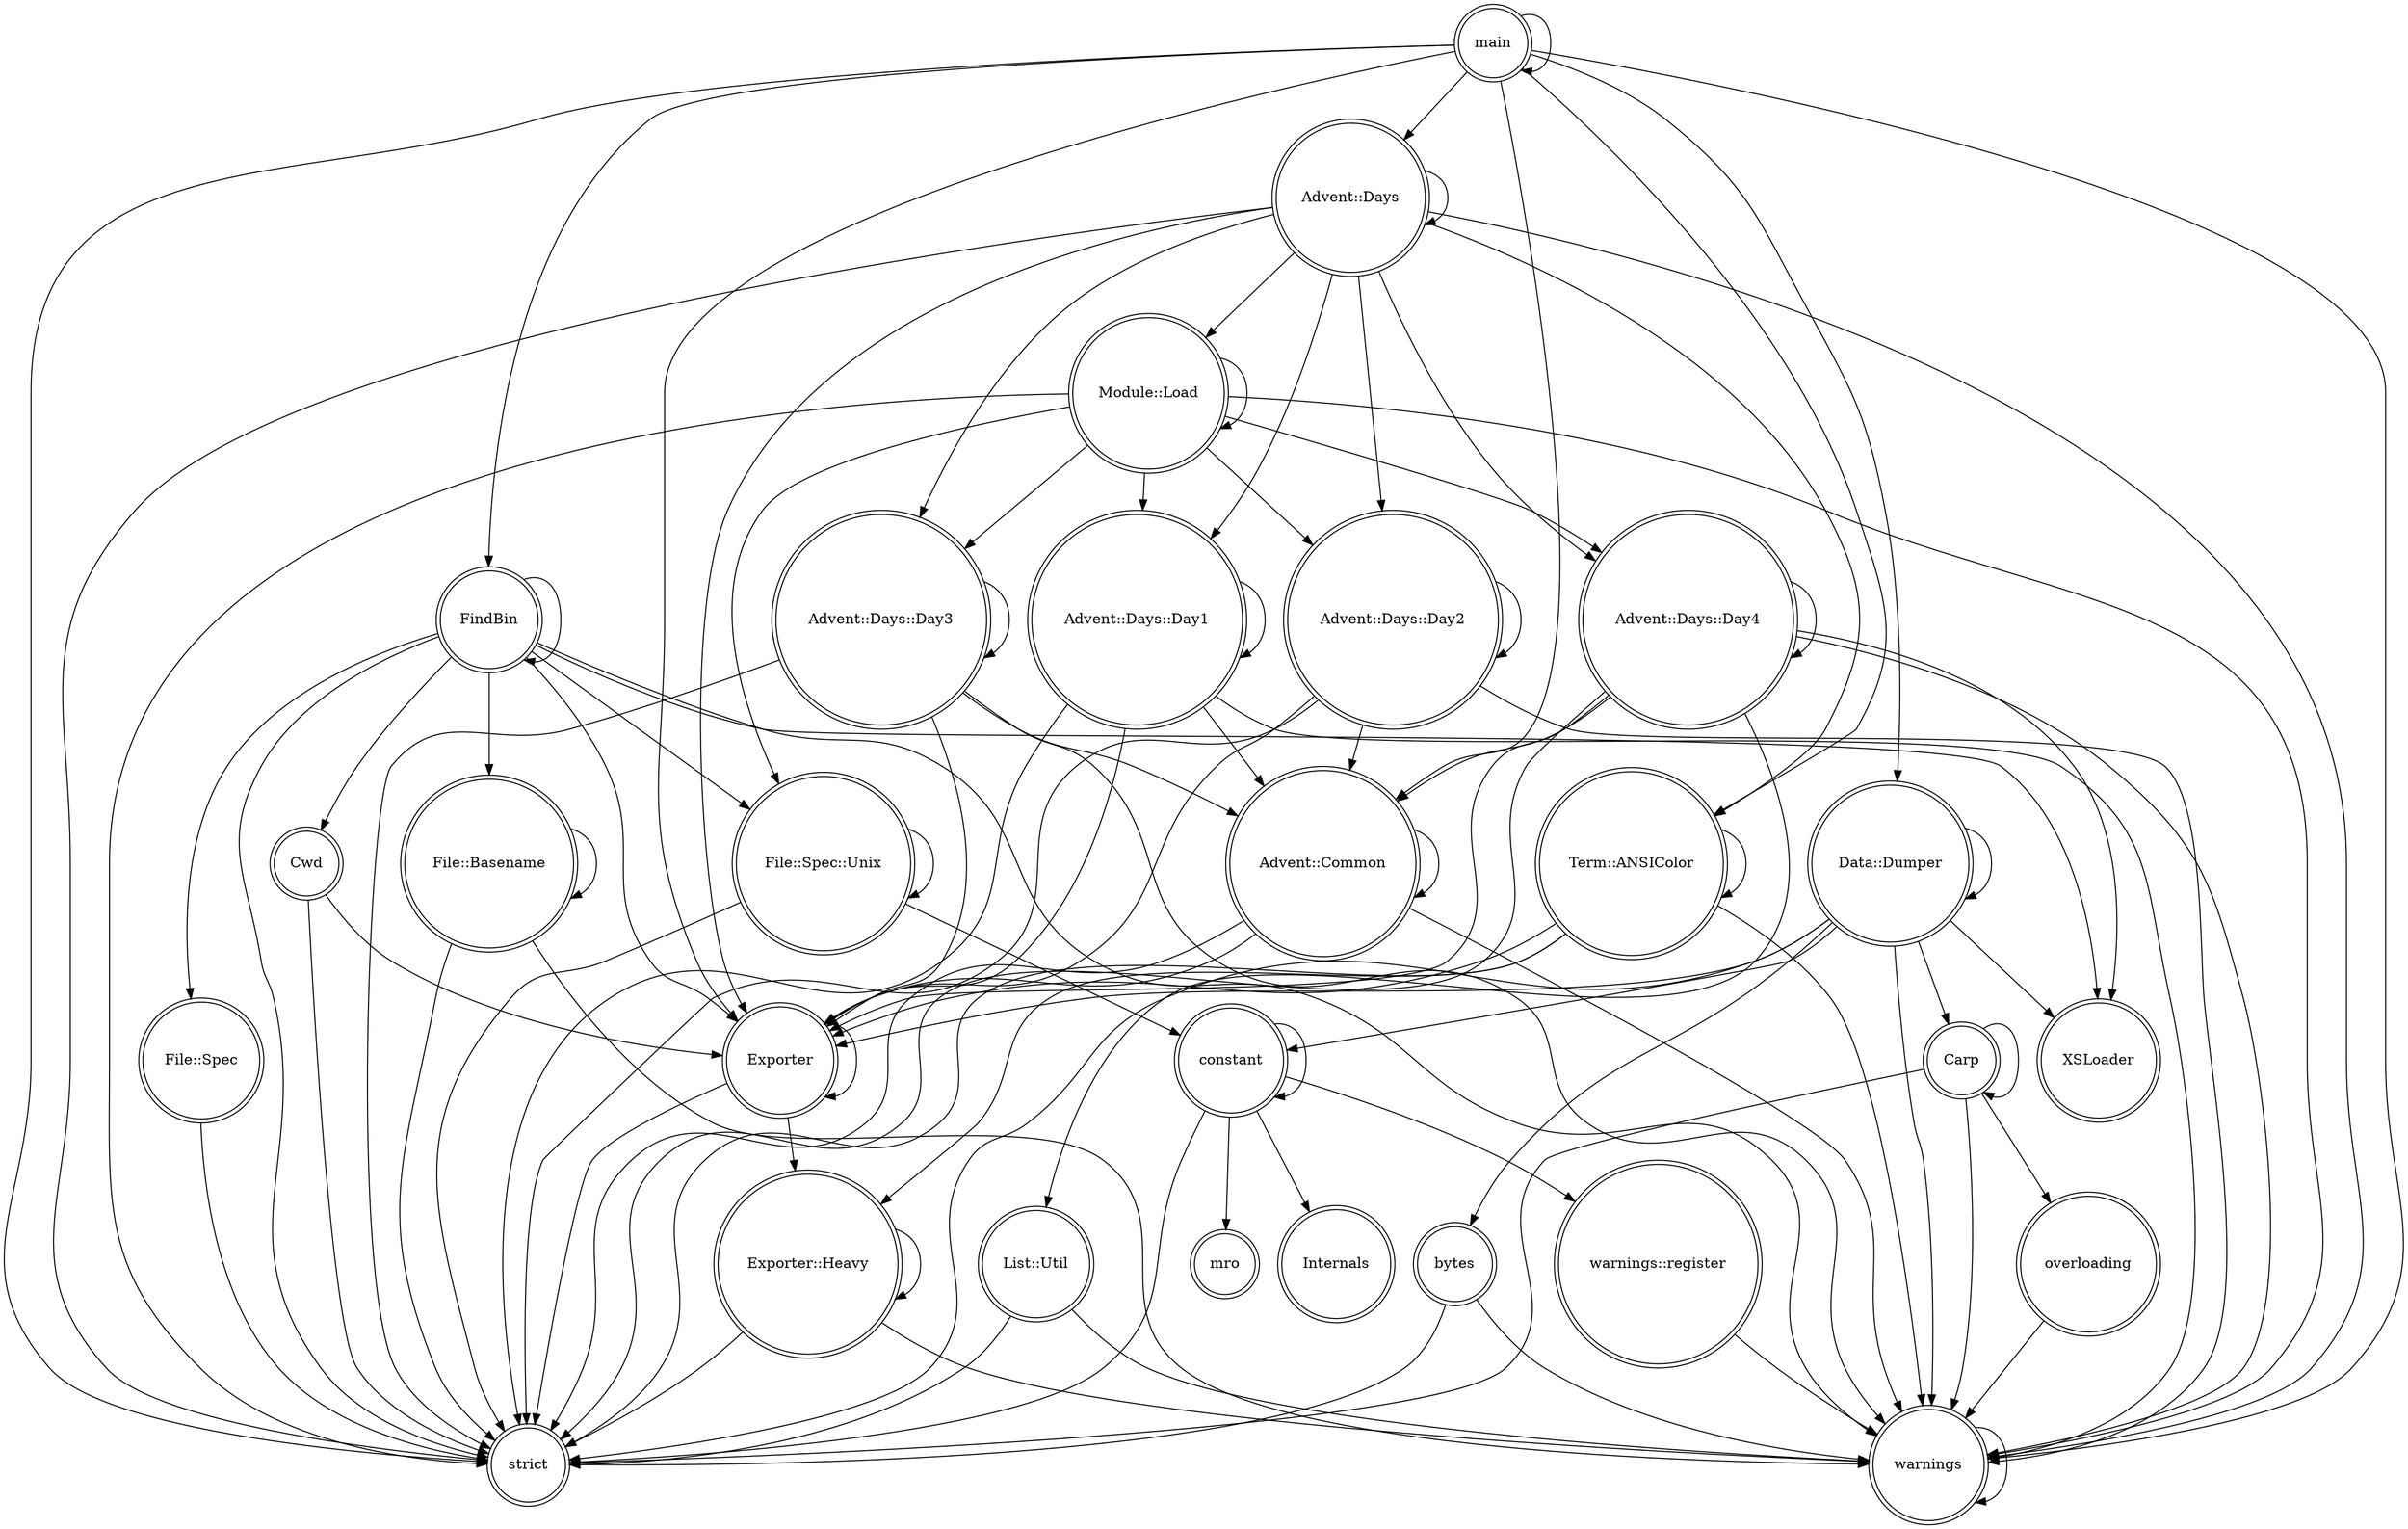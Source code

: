 digraph {
graph [overlap=false]
node [shape=doublecircle];
"File::Basename" -> "strict";
"File::Basename" -> "File::Basename";
"FindBin" -> "Cwd";
"Data::Dumper" -> "Carp";
"Advent::Days" -> "warnings";
"Data::Dumper" -> "Data::Dumper";
"Advent::Days::Day3" -> "Advent::Days::Day3";
"Advent::Days::Day4" -> "warnings";
"main" -> "warnings";
"Data::Dumper" -> "constant";
"main" -> "Advent::Days";
"FindBin" -> "warnings";
"Cwd" -> "Exporter";
"Advent::Days::Day2" -> "strict";
"Term::ANSIColor" -> "Exporter";
"File::Spec::Unix" -> "constant";
"Advent::Days::Day2" -> "Advent::Common";
"List::Util" -> "warnings";
"Advent::Days::Day4" -> "Advent::Days::Day4";
"FindBin" -> "strict";
"FindBin" -> "File::Basename";
"Exporter" -> "Exporter";
"File::Spec::Unix" -> "strict";
"Module::Load" -> "strict";
"FindBin" -> "FindBin";
"Advent::Days::Day4" -> "List::Util";
"Advent::Days" -> "Advent::Days::Day3";
"Module::Load" -> "File::Spec::Unix";
"Module::Load" -> "Advent::Days::Day1";
"main" -> "FindBin";
"List::Util" -> "strict";
"Advent::Days::Day4" -> "XSLoader";
"FindBin" -> "File::Spec::Unix";
"Module::Load" -> "Module::Load";
"Advent::Days::Day2" -> "Advent::Days::Day2";
"Carp" -> "warnings";
"constant" -> "strict";
"Advent::Days" -> "Exporter";
"Advent::Days::Day3" -> "warnings";
"Exporter" -> "strict";
"Advent::Days::Day1" -> "Advent::Days::Day1";
"Advent::Common" -> "strict";
"Advent::Days" -> "Module::Load";
"Advent::Days" -> "Term::ANSIColor";
"Advent::Days" -> "Advent::Days::Day4";
"Advent::Days::Day1" -> "warnings";
"FindBin" -> "XSLoader";
"constant" -> "mro";
"Carp" -> "Carp";
"Advent::Days::Day1" -> "Advent::Common";
"Advent::Days::Day3" -> "Advent::Common";
"File::Spec::Unix" -> "File::Spec::Unix";
"Advent::Days" -> "Advent::Days";
"main" -> "Data::Dumper";
"Data::Dumper" -> "XSLoader";
"File::Spec" -> "strict";
"Advent::Days::Day4" -> "Advent::Common";
"Advent::Days::Day2" -> "warnings";
"Exporter::Heavy" -> "Exporter::Heavy";
"Advent::Days::Day3" -> "Exporter";
"constant" -> "warnings::register";
"FindBin" -> "File::Spec";
"File::Basename" -> "warnings";
"Carp" -> "overloading";
"Term::ANSIColor" -> "Term::ANSIColor";
"bytes" -> "warnings";
"Term::ANSIColor" -> "Exporter::Heavy";
"Module::Load" -> "Advent::Days::Day2";
"Advent::Days::Day1" -> "strict";
"Cwd" -> "strict";
"warnings::register" -> "warnings";
"Carp" -> "strict";
"main" -> "main";
"FindBin" -> "Exporter";
"Advent::Days" -> "strict";
"Module::Load" -> "Advent::Days::Day3";
"Module::Load" -> "Advent::Days::Day4";
"warnings" -> "warnings";
"Module::Load" -> "warnings";
"Advent::Common" -> "Advent::Common";
"overloading" -> "warnings";
"Exporter::Heavy" -> "warnings";
"Advent::Days::Day1" -> "Exporter";
"Data::Dumper" -> "Exporter";
"Advent::Days::Day4" -> "Exporter";
"Advent::Days" -> "Advent::Days::Day1";
"Advent::Days" -> "Advent::Days::Day2";
"Advent::Days::Day2" -> "Exporter";
"constant" -> "Internals";
"Term::ANSIColor" -> "strict";
"Data::Dumper" -> "strict";
"bytes" -> "strict";
"constant" -> "constant";
"main" -> "Exporter";
"Data::Dumper" -> "bytes";
"Advent::Common" -> "warnings";
"Advent::Days::Day4" -> "strict";
"Advent::Common" -> "Exporter";
"main" -> "Advent::Common";
"Exporter::Heavy" -> "strict";
"Term::ANSIColor" -> "warnings";
"main" -> "Term::ANSIColor";
"main" -> "strict";
"Data::Dumper" -> "warnings";
"Advent::Days::Day3" -> "strict";
"Exporter" -> "Exporter::Heavy";
}

